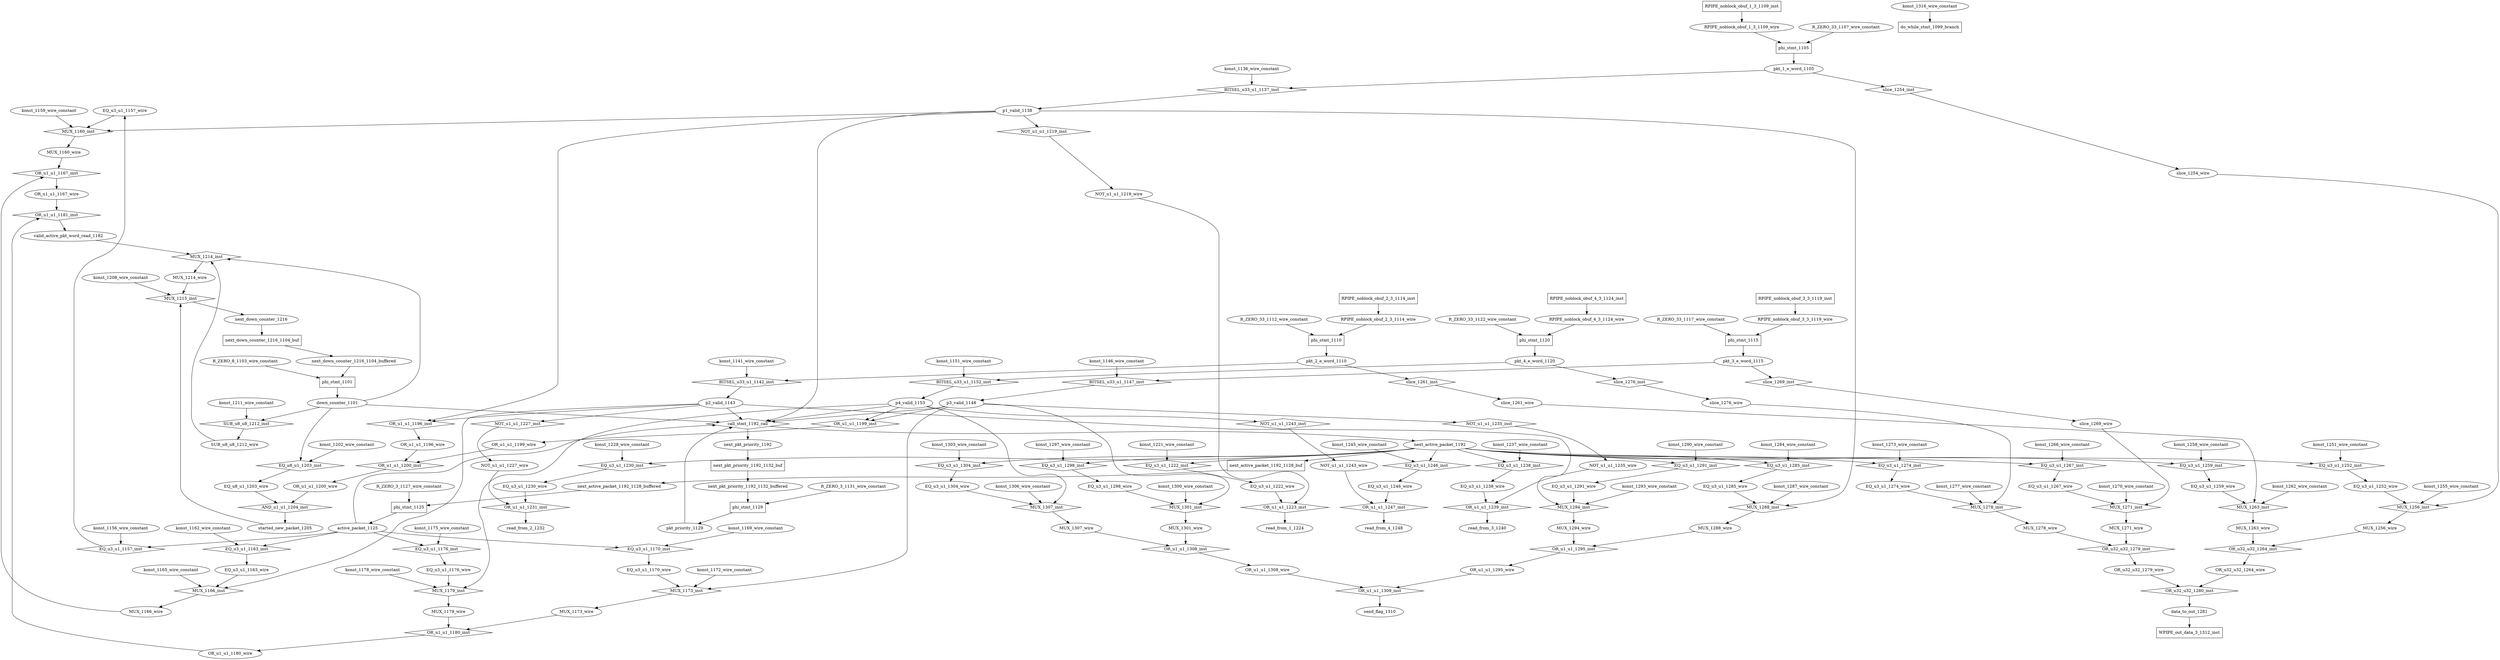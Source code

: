 digraph data_path {
  EQ_u3_u1_1157_wire [shape=ellipse];
  EQ_u3_u1_1163_wire [shape=ellipse];
  EQ_u3_u1_1170_wire [shape=ellipse];
  EQ_u3_u1_1176_wire [shape=ellipse];
  EQ_u3_u1_1222_wire [shape=ellipse];
  EQ_u3_u1_1230_wire [shape=ellipse];
  EQ_u3_u1_1238_wire [shape=ellipse];
  EQ_u3_u1_1246_wire [shape=ellipse];
  EQ_u3_u1_1252_wire [shape=ellipse];
  EQ_u3_u1_1259_wire [shape=ellipse];
  EQ_u3_u1_1267_wire [shape=ellipse];
  EQ_u3_u1_1274_wire [shape=ellipse];
  EQ_u3_u1_1285_wire [shape=ellipse];
  EQ_u3_u1_1291_wire [shape=ellipse];
  EQ_u3_u1_1298_wire [shape=ellipse];
  EQ_u3_u1_1304_wire [shape=ellipse];
  EQ_u8_u1_1203_wire [shape=ellipse];
  MUX_1160_wire [shape=ellipse];
  MUX_1166_wire [shape=ellipse];
  MUX_1173_wire [shape=ellipse];
  MUX_1179_wire [shape=ellipse];
  MUX_1214_wire [shape=ellipse];
  MUX_1256_wire [shape=ellipse];
  MUX_1263_wire [shape=ellipse];
  MUX_1271_wire [shape=ellipse];
  MUX_1278_wire [shape=ellipse];
  MUX_1288_wire [shape=ellipse];
  MUX_1294_wire [shape=ellipse];
  MUX_1301_wire [shape=ellipse];
  MUX_1307_wire [shape=ellipse];
  NOT_u1_u1_1219_wire [shape=ellipse];
  NOT_u1_u1_1227_wire [shape=ellipse];
  NOT_u1_u1_1235_wire [shape=ellipse];
  NOT_u1_u1_1243_wire [shape=ellipse];
  OR_u1_u1_1167_wire [shape=ellipse];
  OR_u1_u1_1180_wire [shape=ellipse];
  OR_u1_u1_1196_wire [shape=ellipse];
  OR_u1_u1_1199_wire [shape=ellipse];
  OR_u1_u1_1200_wire [shape=ellipse];
  OR_u1_u1_1295_wire [shape=ellipse];
  OR_u1_u1_1308_wire [shape=ellipse];
  OR_u32_u32_1264_wire [shape=ellipse];
  OR_u32_u32_1279_wire [shape=ellipse];
  RPIPE_noblock_obuf_1_3_1109_wire [shape=ellipse];
  RPIPE_noblock_obuf_2_3_1114_wire [shape=ellipse];
  RPIPE_noblock_obuf_3_3_1119_wire [shape=ellipse];
  RPIPE_noblock_obuf_4_3_1124_wire [shape=ellipse];
  R_ZERO_33_1107_wire_constant [shape=ellipse];
  R_ZERO_33_1112_wire_constant [shape=ellipse];
  R_ZERO_33_1117_wire_constant [shape=ellipse];
  R_ZERO_33_1122_wire_constant [shape=ellipse];
  R_ZERO_3_1127_wire_constant [shape=ellipse];
  R_ZERO_3_1131_wire_constant [shape=ellipse];
  R_ZERO_8_1103_wire_constant [shape=ellipse];
  SUB_u8_u8_1212_wire [shape=ellipse];
  active_packet_1125 [shape=ellipse];
  data_to_out_1281 [shape=ellipse];
  down_counter_1101 [shape=ellipse];
  konst_1136_wire_constant [shape=ellipse];
  konst_1141_wire_constant [shape=ellipse];
  konst_1146_wire_constant [shape=ellipse];
  konst_1151_wire_constant [shape=ellipse];
  konst_1156_wire_constant [shape=ellipse];
  konst_1159_wire_constant [shape=ellipse];
  konst_1162_wire_constant [shape=ellipse];
  konst_1165_wire_constant [shape=ellipse];
  konst_1169_wire_constant [shape=ellipse];
  konst_1172_wire_constant [shape=ellipse];
  konst_1175_wire_constant [shape=ellipse];
  konst_1178_wire_constant [shape=ellipse];
  konst_1202_wire_constant [shape=ellipse];
  konst_1208_wire_constant [shape=ellipse];
  konst_1211_wire_constant [shape=ellipse];
  konst_1221_wire_constant [shape=ellipse];
  konst_1229_wire_constant [shape=ellipse];
  konst_1237_wire_constant [shape=ellipse];
  konst_1245_wire_constant [shape=ellipse];
  konst_1251_wire_constant [shape=ellipse];
  konst_1255_wire_constant [shape=ellipse];
  konst_1258_wire_constant [shape=ellipse];
  konst_1262_wire_constant [shape=ellipse];
  konst_1266_wire_constant [shape=ellipse];
  konst_1270_wire_constant [shape=ellipse];
  konst_1273_wire_constant [shape=ellipse];
  konst_1277_wire_constant [shape=ellipse];
  konst_1284_wire_constant [shape=ellipse];
  konst_1287_wire_constant [shape=ellipse];
  konst_1290_wire_constant [shape=ellipse];
  konst_1293_wire_constant [shape=ellipse];
  konst_1297_wire_constant [shape=ellipse];
  konst_1300_wire_constant [shape=ellipse];
  konst_1303_wire_constant [shape=ellipse];
  konst_1306_wire_constant [shape=ellipse];
  konst_1316_wire_constant [shape=ellipse];
  next_active_packet_1192 [shape=ellipse];
  next_active_packet_1192_1128_buffered [shape=ellipse];
  next_down_counter_1216 [shape=ellipse];
  next_down_counter_1216_1104_buffered [shape=ellipse];
  next_pkt_priority_1192 [shape=ellipse];
  next_pkt_priority_1192_1132_buffered [shape=ellipse];
  p1_valid_1138 [shape=ellipse];
  p2_valid_1143 [shape=ellipse];
  p3_valid_1148 [shape=ellipse];
  p4_valid_1153 [shape=ellipse];
  pkt_1_e_word_1105 [shape=ellipse];
  pkt_2_e_word_1110 [shape=ellipse];
  pkt_3_e_word_1115 [shape=ellipse];
  pkt_4_e_word_1120 [shape=ellipse];
  pkt_priority_1129 [shape=ellipse];
  read_from_1_1224 [shape=ellipse];
  read_from_2_1232 [shape=ellipse];
  read_from_3_1240 [shape=ellipse];
  read_from_4_1248 [shape=ellipse];
  send_flag_1310 [shape=ellipse];
  slice_1254_wire [shape=ellipse];
  slice_1261_wire [shape=ellipse];
  slice_1269_wire [shape=ellipse];
  slice_1276_wire [shape=ellipse];
  started_new_packet_1205 [shape=ellipse];
  valid_active_pkt_word_read_1182 [shape=ellipse];
  AND_u1_u1_1204_inst [shape=diamond];
OR_u1_u1_1200_wire  -> AND_u1_u1_1204_inst;
EQ_u8_u1_1203_wire  -> AND_u1_u1_1204_inst;
AND_u1_u1_1204_inst -> started_new_packet_1205;
  BITSEL_u33_u1_1137_inst [shape=diamond];
pkt_1_e_word_1105  -> BITSEL_u33_u1_1137_inst;
konst_1136_wire_constant  -> BITSEL_u33_u1_1137_inst;
BITSEL_u33_u1_1137_inst -> p1_valid_1138;
  BITSEL_u33_u1_1142_inst [shape=diamond];
pkt_2_e_word_1110  -> BITSEL_u33_u1_1142_inst;
konst_1141_wire_constant  -> BITSEL_u33_u1_1142_inst;
BITSEL_u33_u1_1142_inst -> p2_valid_1143;
  BITSEL_u33_u1_1147_inst [shape=diamond];
pkt_3_e_word_1115  -> BITSEL_u33_u1_1147_inst;
konst_1146_wire_constant  -> BITSEL_u33_u1_1147_inst;
BITSEL_u33_u1_1147_inst -> p3_valid_1148;
  BITSEL_u33_u1_1152_inst [shape=diamond];
pkt_4_e_word_1120  -> BITSEL_u33_u1_1152_inst;
konst_1151_wire_constant  -> BITSEL_u33_u1_1152_inst;
BITSEL_u33_u1_1152_inst -> p4_valid_1153;
  EQ_u3_u1_1157_inst [shape=diamond];
active_packet_1125  -> EQ_u3_u1_1157_inst;
konst_1156_wire_constant  -> EQ_u3_u1_1157_inst;
EQ_u3_u1_1157_inst -> EQ_u3_u1_1157_wire;
  EQ_u3_u1_1163_inst [shape=diamond];
active_packet_1125  -> EQ_u3_u1_1163_inst;
konst_1162_wire_constant  -> EQ_u3_u1_1163_inst;
EQ_u3_u1_1163_inst -> EQ_u3_u1_1163_wire;
  EQ_u3_u1_1170_inst [shape=diamond];
active_packet_1125  -> EQ_u3_u1_1170_inst;
konst_1169_wire_constant  -> EQ_u3_u1_1170_inst;
EQ_u3_u1_1170_inst -> EQ_u3_u1_1170_wire;
  EQ_u3_u1_1176_inst [shape=diamond];
active_packet_1125  -> EQ_u3_u1_1176_inst;
konst_1175_wire_constant  -> EQ_u3_u1_1176_inst;
EQ_u3_u1_1176_inst -> EQ_u3_u1_1176_wire;
  EQ_u3_u1_1222_inst [shape=diamond];
next_active_packet_1192  -> EQ_u3_u1_1222_inst;
konst_1221_wire_constant  -> EQ_u3_u1_1222_inst;
EQ_u3_u1_1222_inst -> EQ_u3_u1_1222_wire;
  EQ_u3_u1_1230_inst [shape=diamond];
next_active_packet_1192  -> EQ_u3_u1_1230_inst;
konst_1229_wire_constant  -> EQ_u3_u1_1230_inst;
EQ_u3_u1_1230_inst -> EQ_u3_u1_1230_wire;
  EQ_u3_u1_1238_inst [shape=diamond];
next_active_packet_1192  -> EQ_u3_u1_1238_inst;
konst_1237_wire_constant  -> EQ_u3_u1_1238_inst;
EQ_u3_u1_1238_inst -> EQ_u3_u1_1238_wire;
  EQ_u3_u1_1246_inst [shape=diamond];
next_active_packet_1192  -> EQ_u3_u1_1246_inst;
konst_1245_wire_constant  -> EQ_u3_u1_1246_inst;
EQ_u3_u1_1246_inst -> EQ_u3_u1_1246_wire;
  EQ_u3_u1_1252_inst [shape=diamond];
next_active_packet_1192  -> EQ_u3_u1_1252_inst;
konst_1251_wire_constant  -> EQ_u3_u1_1252_inst;
EQ_u3_u1_1252_inst -> EQ_u3_u1_1252_wire;
  EQ_u3_u1_1259_inst [shape=diamond];
next_active_packet_1192  -> EQ_u3_u1_1259_inst;
konst_1258_wire_constant  -> EQ_u3_u1_1259_inst;
EQ_u3_u1_1259_inst -> EQ_u3_u1_1259_wire;
  EQ_u3_u1_1267_inst [shape=diamond];
next_active_packet_1192  -> EQ_u3_u1_1267_inst;
konst_1266_wire_constant  -> EQ_u3_u1_1267_inst;
EQ_u3_u1_1267_inst -> EQ_u3_u1_1267_wire;
  EQ_u3_u1_1274_inst [shape=diamond];
next_active_packet_1192  -> EQ_u3_u1_1274_inst;
konst_1273_wire_constant  -> EQ_u3_u1_1274_inst;
EQ_u3_u1_1274_inst -> EQ_u3_u1_1274_wire;
  EQ_u3_u1_1285_inst [shape=diamond];
next_active_packet_1192  -> EQ_u3_u1_1285_inst;
konst_1284_wire_constant  -> EQ_u3_u1_1285_inst;
EQ_u3_u1_1285_inst -> EQ_u3_u1_1285_wire;
  EQ_u3_u1_1291_inst [shape=diamond];
next_active_packet_1192  -> EQ_u3_u1_1291_inst;
konst_1290_wire_constant  -> EQ_u3_u1_1291_inst;
EQ_u3_u1_1291_inst -> EQ_u3_u1_1291_wire;
  EQ_u3_u1_1298_inst [shape=diamond];
next_active_packet_1192  -> EQ_u3_u1_1298_inst;
konst_1297_wire_constant  -> EQ_u3_u1_1298_inst;
EQ_u3_u1_1298_inst -> EQ_u3_u1_1298_wire;
  EQ_u3_u1_1304_inst [shape=diamond];
next_active_packet_1192  -> EQ_u3_u1_1304_inst;
konst_1303_wire_constant  -> EQ_u3_u1_1304_inst;
EQ_u3_u1_1304_inst -> EQ_u3_u1_1304_wire;
  EQ_u8_u1_1203_inst [shape=diamond];
down_counter_1101  -> EQ_u8_u1_1203_inst;
konst_1202_wire_constant  -> EQ_u8_u1_1203_inst;
EQ_u8_u1_1203_inst -> EQ_u8_u1_1203_wire;
  MUX_1160_inst [shape=diamond];
EQ_u3_u1_1157_wire  -> MUX_1160_inst;
p1_valid_1138  -> MUX_1160_inst;
konst_1159_wire_constant  -> MUX_1160_inst;
MUX_1160_inst -> MUX_1160_wire;
  MUX_1166_inst [shape=diamond];
EQ_u3_u1_1163_wire  -> MUX_1166_inst;
p2_valid_1143  -> MUX_1166_inst;
konst_1165_wire_constant  -> MUX_1166_inst;
MUX_1166_inst -> MUX_1166_wire;
  MUX_1173_inst [shape=diamond];
EQ_u3_u1_1170_wire  -> MUX_1173_inst;
p3_valid_1148  -> MUX_1173_inst;
konst_1172_wire_constant  -> MUX_1173_inst;
MUX_1173_inst -> MUX_1173_wire;
  MUX_1179_inst [shape=diamond];
EQ_u3_u1_1176_wire  -> MUX_1179_inst;
p4_valid_1153  -> MUX_1179_inst;
konst_1178_wire_constant  -> MUX_1179_inst;
MUX_1179_inst -> MUX_1179_wire;
  MUX_1214_inst [shape=diamond];
valid_active_pkt_word_read_1182  -> MUX_1214_inst;
SUB_u8_u8_1212_wire  -> MUX_1214_inst;
down_counter_1101  -> MUX_1214_inst;
MUX_1214_inst -> MUX_1214_wire;
  MUX_1215_inst [shape=diamond];
started_new_packet_1205  -> MUX_1215_inst;
konst_1208_wire_constant  -> MUX_1215_inst;
MUX_1214_wire  -> MUX_1215_inst;
MUX_1215_inst -> next_down_counter_1216;
  MUX_1256_inst [shape=diamond];
EQ_u3_u1_1252_wire  -> MUX_1256_inst;
slice_1254_wire  -> MUX_1256_inst;
konst_1255_wire_constant  -> MUX_1256_inst;
MUX_1256_inst -> MUX_1256_wire;
  MUX_1263_inst [shape=diamond];
EQ_u3_u1_1259_wire  -> MUX_1263_inst;
slice_1261_wire  -> MUX_1263_inst;
konst_1262_wire_constant  -> MUX_1263_inst;
MUX_1263_inst -> MUX_1263_wire;
  MUX_1271_inst [shape=diamond];
EQ_u3_u1_1267_wire  -> MUX_1271_inst;
slice_1269_wire  -> MUX_1271_inst;
konst_1270_wire_constant  -> MUX_1271_inst;
MUX_1271_inst -> MUX_1271_wire;
  MUX_1278_inst [shape=diamond];
EQ_u3_u1_1274_wire  -> MUX_1278_inst;
slice_1276_wire  -> MUX_1278_inst;
konst_1277_wire_constant  -> MUX_1278_inst;
MUX_1278_inst -> MUX_1278_wire;
  MUX_1288_inst [shape=diamond];
EQ_u3_u1_1285_wire  -> MUX_1288_inst;
p1_valid_1138  -> MUX_1288_inst;
konst_1287_wire_constant  -> MUX_1288_inst;
MUX_1288_inst -> MUX_1288_wire;
  MUX_1294_inst [shape=diamond];
EQ_u3_u1_1291_wire  -> MUX_1294_inst;
p2_valid_1143  -> MUX_1294_inst;
konst_1293_wire_constant  -> MUX_1294_inst;
MUX_1294_inst -> MUX_1294_wire;
  MUX_1301_inst [shape=diamond];
EQ_u3_u1_1298_wire  -> MUX_1301_inst;
p3_valid_1148  -> MUX_1301_inst;
konst_1300_wire_constant  -> MUX_1301_inst;
MUX_1301_inst -> MUX_1301_wire;
  MUX_1307_inst [shape=diamond];
EQ_u3_u1_1304_wire  -> MUX_1307_inst;
p4_valid_1153  -> MUX_1307_inst;
konst_1306_wire_constant  -> MUX_1307_inst;
MUX_1307_inst -> MUX_1307_wire;
  NOT_u1_u1_1219_inst [shape=diamond];
p1_valid_1138  -> NOT_u1_u1_1219_inst;
NOT_u1_u1_1219_inst -> NOT_u1_u1_1219_wire;
  NOT_u1_u1_1227_inst [shape=diamond];
p2_valid_1143  -> NOT_u1_u1_1227_inst;
NOT_u1_u1_1227_inst -> NOT_u1_u1_1227_wire;
  NOT_u1_u1_1235_inst [shape=diamond];
p3_valid_1148  -> NOT_u1_u1_1235_inst;
NOT_u1_u1_1235_inst -> NOT_u1_u1_1235_wire;
  NOT_u1_u1_1243_inst [shape=diamond];
p4_valid_1153  -> NOT_u1_u1_1243_inst;
NOT_u1_u1_1243_inst -> NOT_u1_u1_1243_wire;
  OR_u1_u1_1167_inst [shape=diamond];
MUX_1160_wire  -> OR_u1_u1_1167_inst;
MUX_1166_wire  -> OR_u1_u1_1167_inst;
OR_u1_u1_1167_inst -> OR_u1_u1_1167_wire;
  OR_u1_u1_1180_inst [shape=diamond];
MUX_1173_wire  -> OR_u1_u1_1180_inst;
MUX_1179_wire  -> OR_u1_u1_1180_inst;
OR_u1_u1_1180_inst -> OR_u1_u1_1180_wire;
  OR_u1_u1_1181_inst [shape=diamond];
OR_u1_u1_1167_wire  -> OR_u1_u1_1181_inst;
OR_u1_u1_1180_wire  -> OR_u1_u1_1181_inst;
OR_u1_u1_1181_inst -> valid_active_pkt_word_read_1182;
  OR_u1_u1_1196_inst [shape=diamond];
p1_valid_1138  -> OR_u1_u1_1196_inst;
p2_valid_1143  -> OR_u1_u1_1196_inst;
OR_u1_u1_1196_inst -> OR_u1_u1_1196_wire;
  OR_u1_u1_1199_inst [shape=diamond];
p3_valid_1148  -> OR_u1_u1_1199_inst;
p4_valid_1153  -> OR_u1_u1_1199_inst;
OR_u1_u1_1199_inst -> OR_u1_u1_1199_wire;
  OR_u1_u1_1200_inst [shape=diamond];
OR_u1_u1_1196_wire  -> OR_u1_u1_1200_inst;
OR_u1_u1_1199_wire  -> OR_u1_u1_1200_inst;
OR_u1_u1_1200_inst -> OR_u1_u1_1200_wire;
  OR_u1_u1_1223_inst [shape=diamond];
NOT_u1_u1_1219_wire  -> OR_u1_u1_1223_inst;
EQ_u3_u1_1222_wire  -> OR_u1_u1_1223_inst;
OR_u1_u1_1223_inst -> read_from_1_1224;
  OR_u1_u1_1231_inst [shape=diamond];
NOT_u1_u1_1227_wire  -> OR_u1_u1_1231_inst;
EQ_u3_u1_1230_wire  -> OR_u1_u1_1231_inst;
OR_u1_u1_1231_inst -> read_from_2_1232;
  OR_u1_u1_1239_inst [shape=diamond];
NOT_u1_u1_1235_wire  -> OR_u1_u1_1239_inst;
EQ_u3_u1_1238_wire  -> OR_u1_u1_1239_inst;
OR_u1_u1_1239_inst -> read_from_3_1240;
  OR_u1_u1_1247_inst [shape=diamond];
NOT_u1_u1_1243_wire  -> OR_u1_u1_1247_inst;
EQ_u3_u1_1246_wire  -> OR_u1_u1_1247_inst;
OR_u1_u1_1247_inst -> read_from_4_1248;
  OR_u1_u1_1295_inst [shape=diamond];
MUX_1288_wire  -> OR_u1_u1_1295_inst;
MUX_1294_wire  -> OR_u1_u1_1295_inst;
OR_u1_u1_1295_inst -> OR_u1_u1_1295_wire;
  OR_u1_u1_1308_inst [shape=diamond];
MUX_1301_wire  -> OR_u1_u1_1308_inst;
MUX_1307_wire  -> OR_u1_u1_1308_inst;
OR_u1_u1_1308_inst -> OR_u1_u1_1308_wire;
  OR_u1_u1_1309_inst [shape=diamond];
OR_u1_u1_1295_wire  -> OR_u1_u1_1309_inst;
OR_u1_u1_1308_wire  -> OR_u1_u1_1309_inst;
OR_u1_u1_1309_inst -> send_flag_1310;
  OR_u32_u32_1264_inst [shape=diamond];
MUX_1256_wire  -> OR_u32_u32_1264_inst;
MUX_1263_wire  -> OR_u32_u32_1264_inst;
OR_u32_u32_1264_inst -> OR_u32_u32_1264_wire;
  OR_u32_u32_1279_inst [shape=diamond];
MUX_1271_wire  -> OR_u32_u32_1279_inst;
MUX_1278_wire  -> OR_u32_u32_1279_inst;
OR_u32_u32_1279_inst -> OR_u32_u32_1279_wire;
  OR_u32_u32_1280_inst [shape=diamond];
OR_u32_u32_1264_wire  -> OR_u32_u32_1280_inst;
OR_u32_u32_1279_wire  -> OR_u32_u32_1280_inst;
OR_u32_u32_1280_inst -> data_to_out_1281;
  RPIPE_noblock_obuf_1_3_1109_inst [shape=rectangle];
RPIPE_noblock_obuf_1_3_1109_inst -> RPIPE_noblock_obuf_1_3_1109_wire;
  RPIPE_noblock_obuf_2_3_1114_inst [shape=rectangle];
RPIPE_noblock_obuf_2_3_1114_inst -> RPIPE_noblock_obuf_2_3_1114_wire;
  RPIPE_noblock_obuf_3_3_1119_inst [shape=rectangle];
RPIPE_noblock_obuf_3_3_1119_inst -> RPIPE_noblock_obuf_3_3_1119_wire;
  RPIPE_noblock_obuf_4_3_1124_inst [shape=rectangle];
RPIPE_noblock_obuf_4_3_1124_inst -> RPIPE_noblock_obuf_4_3_1124_wire;
  SUB_u8_u8_1212_inst [shape=diamond];
down_counter_1101  -> SUB_u8_u8_1212_inst;
konst_1211_wire_constant  -> SUB_u8_u8_1212_inst;
SUB_u8_u8_1212_inst -> SUB_u8_u8_1212_wire;
  WPIPE_out_data_3_1312_inst [shape=rectangle];
data_to_out_1281  -> WPIPE_out_data_3_1312_inst;
  call_stmt_1192_call [shape=diamond];
down_counter_1101  -> call_stmt_1192_call;
active_packet_1125  -> call_stmt_1192_call;
pkt_priority_1129  -> call_stmt_1192_call;
p1_valid_1138  -> call_stmt_1192_call;
p2_valid_1143  -> call_stmt_1192_call;
p3_valid_1148  -> call_stmt_1192_call;
p4_valid_1153  -> call_stmt_1192_call;
call_stmt_1192_call -> next_active_packet_1192;
call_stmt_1192_call -> next_pkt_priority_1192;
  do_while_stmt_1099_branch [shape=rectangle];
konst_1316_wire_constant  -> do_while_stmt_1099_branch;
  next_active_packet_1192_1128_buf [shape=rectangle];
next_active_packet_1192  -> next_active_packet_1192_1128_buf;
next_active_packet_1192_1128_buf -> next_active_packet_1192_1128_buffered;
  next_down_counter_1216_1104_buf [shape=rectangle];
next_down_counter_1216  -> next_down_counter_1216_1104_buf;
next_down_counter_1216_1104_buf -> next_down_counter_1216_1104_buffered;
  next_pkt_priority_1192_1132_buf [shape=rectangle];
next_pkt_priority_1192  -> next_pkt_priority_1192_1132_buf;
next_pkt_priority_1192_1132_buf -> next_pkt_priority_1192_1132_buffered;
  phi_stmt_1101 [shape=rectangle];
R_ZERO_8_1103_wire_constant  -> phi_stmt_1101;
next_down_counter_1216_1104_buffered  -> phi_stmt_1101;
phi_stmt_1101 -> down_counter_1101;
  phi_stmt_1105 [shape=rectangle];
R_ZERO_33_1107_wire_constant  -> phi_stmt_1105;
RPIPE_noblock_obuf_1_3_1109_wire  -> phi_stmt_1105;
phi_stmt_1105 -> pkt_1_e_word_1105;
  phi_stmt_1110 [shape=rectangle];
R_ZERO_33_1112_wire_constant  -> phi_stmt_1110;
RPIPE_noblock_obuf_2_3_1114_wire  -> phi_stmt_1110;
phi_stmt_1110 -> pkt_2_e_word_1110;
  phi_stmt_1115 [shape=rectangle];
R_ZERO_33_1117_wire_constant  -> phi_stmt_1115;
RPIPE_noblock_obuf_3_3_1119_wire  -> phi_stmt_1115;
phi_stmt_1115 -> pkt_3_e_word_1115;
  phi_stmt_1120 [shape=rectangle];
R_ZERO_33_1122_wire_constant  -> phi_stmt_1120;
RPIPE_noblock_obuf_4_3_1124_wire  -> phi_stmt_1120;
phi_stmt_1120 -> pkt_4_e_word_1120;
  phi_stmt_1125 [shape=rectangle];
R_ZERO_3_1127_wire_constant  -> phi_stmt_1125;
next_active_packet_1192_1128_buffered  -> phi_stmt_1125;
phi_stmt_1125 -> active_packet_1125;
  phi_stmt_1129 [shape=rectangle];
R_ZERO_3_1131_wire_constant  -> phi_stmt_1129;
next_pkt_priority_1192_1132_buffered  -> phi_stmt_1129;
phi_stmt_1129 -> pkt_priority_1129;
  slice_1254_inst [shape=diamond];
pkt_1_e_word_1105  -> slice_1254_inst;
slice_1254_inst -> slice_1254_wire;
  slice_1261_inst [shape=diamond];
pkt_2_e_word_1110  -> slice_1261_inst;
slice_1261_inst -> slice_1261_wire;
  slice_1269_inst [shape=diamond];
pkt_3_e_word_1115  -> slice_1269_inst;
slice_1269_inst -> slice_1269_wire;
  slice_1276_inst [shape=diamond];
pkt_4_e_word_1120  -> slice_1276_inst;
slice_1276_inst -> slice_1276_wire;
}
